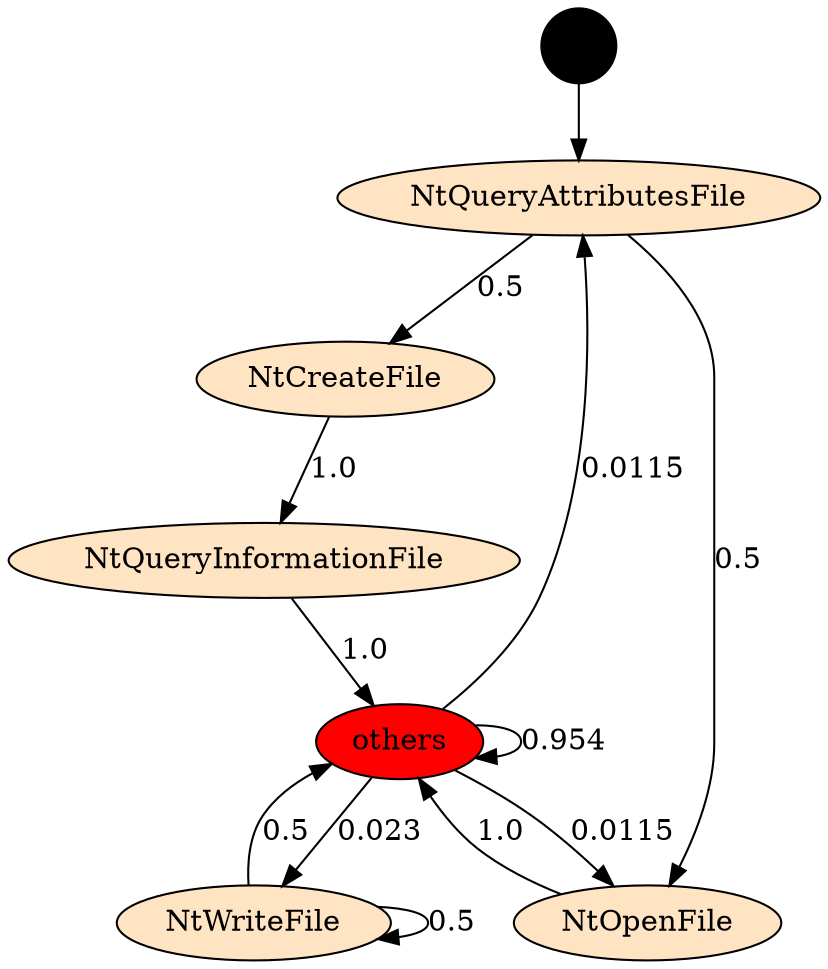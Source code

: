 digraph "./API_PER_CATEGORY/OpenFile.exe_1740_Files and I_O (Local file system)_API_per_Category_Transition_Matrix" {
	NtQueryAttributesFile [label=NtQueryAttributesFile fillcolor=bisque style=filled]
	NtCreateFile [label=NtCreateFile fillcolor=bisque style=filled]
	NtQueryAttributesFile -> NtCreateFile [label=0.5]
	Start [label="" fillcolor=black fontcolor=white shape=circle style=filled]
	Start -> NtQueryAttributesFile
	NtQueryAttributesFile [label=NtQueryAttributesFile fillcolor=bisque style=filled]
	NtOpenFile [label=NtOpenFile fillcolor=bisque style=filled]
	NtQueryAttributesFile -> NtOpenFile [label=0.5]
	NtCreateFile [label=NtCreateFile fillcolor=bisque style=filled]
	NtQueryInformationFile [label=NtQueryInformationFile fillcolor=bisque style=filled]
	NtCreateFile -> NtQueryInformationFile [label=1.0]
	NtQueryInformationFile [label=NtQueryInformationFile fillcolor=bisque style=filled]
	others [label=others fillcolor=red style=filled]
	NtQueryInformationFile -> others [label=1.0]
	others [label=others fillcolor=red style=filled]
	NtQueryAttributesFile [label=NtQueryAttributesFile fillcolor=bisque style=filled]
	others -> NtQueryAttributesFile [label=0.0115]
	others [label=others fillcolor=red style=filled]
	others [label=others fillcolor=red style=filled]
	others -> others [label=0.954]
	others [label=others fillcolor=red style=filled]
	NtWriteFile [label=NtWriteFile fillcolor=bisque style=filled]
	others -> NtWriteFile [label=0.023]
	others [label=others fillcolor=red style=filled]
	NtOpenFile [label=NtOpenFile fillcolor=bisque style=filled]
	others -> NtOpenFile [label=0.0115]
	NtWriteFile [label=NtWriteFile fillcolor=bisque style=filled]
	others [label=others fillcolor=red style=filled]
	NtWriteFile -> others [label=0.5]
	NtWriteFile [label=NtWriteFile fillcolor=bisque style=filled]
	NtWriteFile [label=NtWriteFile fillcolor=bisque style=filled]
	NtWriteFile -> NtWriteFile [label=0.5]
	NtOpenFile [label=NtOpenFile fillcolor=bisque style=filled]
	others [label=others fillcolor=red style=filled]
	NtOpenFile -> others [label=1.0]
}
